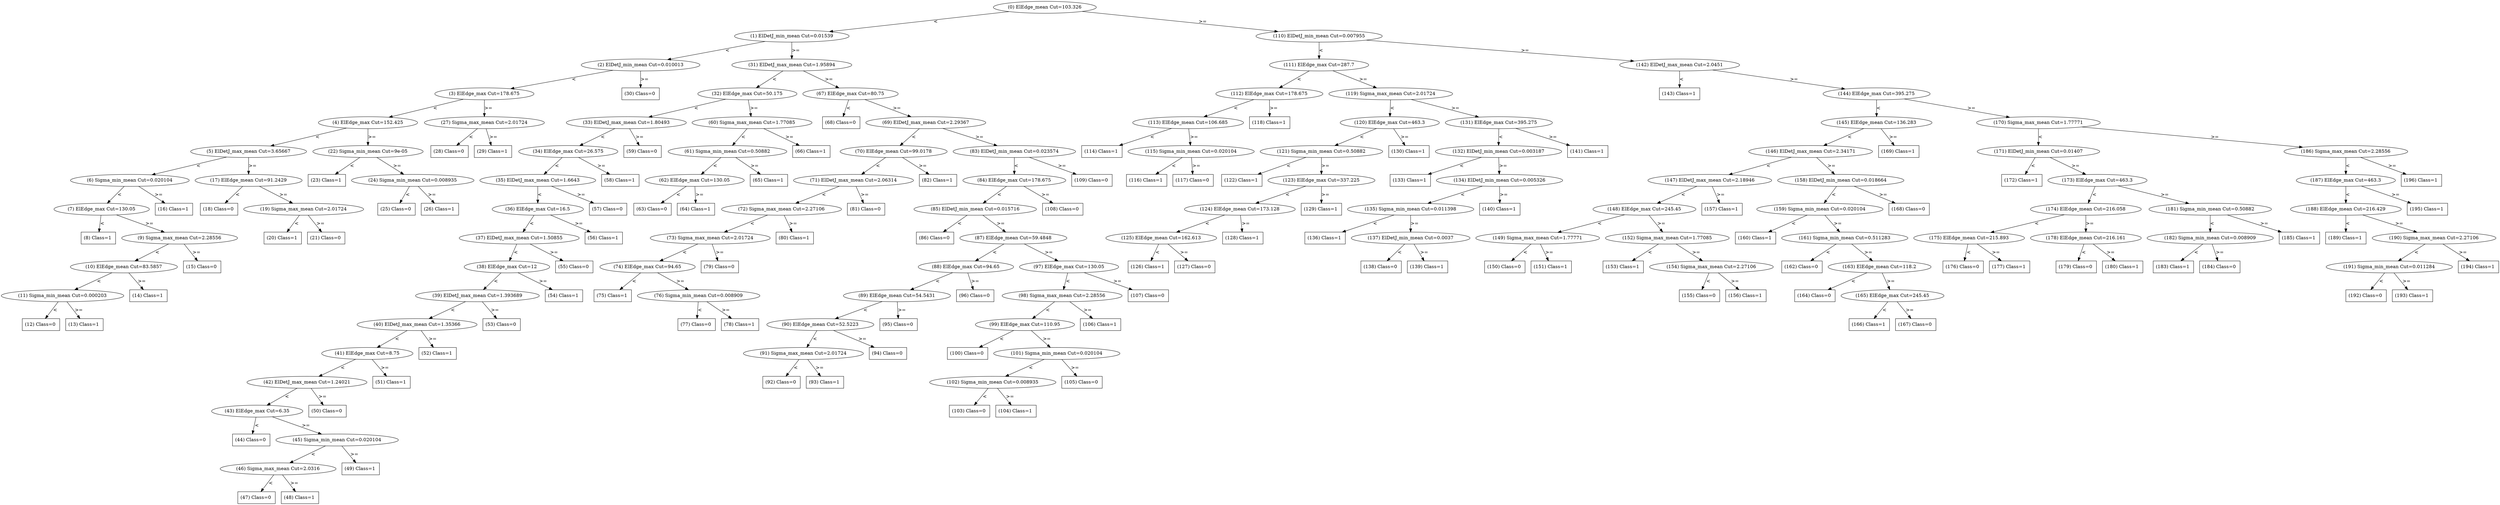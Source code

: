 digraph 1 {
    node [shape=ellipse]
    node [shape=ellipse]
    "(0) ElEdge_mean Cut=103.326" -> "(1) ElDetJ_min_mean Cut=0.01539" [label="<"]
    node [shape=ellipse]
    "(0) ElEdge_mean Cut=103.326" -> "(110) ElDetJ_min_mean Cut=0.007955" [label=">="]
    node [shape=ellipse]
    "(1) ElDetJ_min_mean Cut=0.01539" -> "(2) ElDetJ_min_mean Cut=0.010013" [label="<"]
    node [shape=ellipse]
    "(1) ElDetJ_min_mean Cut=0.01539" -> "(31) ElDetJ_max_mean Cut=1.95894" [label=">="]
    node [shape=ellipse]
    "(2) ElDetJ_min_mean Cut=0.010013" -> "(3) ElEdge_max Cut=178.675" [label="<"]
    node [shape=box]
    "(2) ElDetJ_min_mean Cut=0.010013" -> "(30) Class=0 " [label=">="]
    node [shape=ellipse]
    "(3) ElEdge_max Cut=178.675" -> "(4) ElEdge_max Cut=152.425" [label="<"]
    node [shape=ellipse]
    "(3) ElEdge_max Cut=178.675" -> "(27) Sigma_max_mean Cut=2.01724" [label=">="]
    node [shape=ellipse]
    "(4) ElEdge_max Cut=152.425" -> "(5) ElDetJ_max_mean Cut=3.65667" [label="<"]
    node [shape=ellipse]
    "(4) ElEdge_max Cut=152.425" -> "(22) Sigma_min_mean Cut=9e-05" [label=">="]
    node [shape=ellipse]
    "(5) ElDetJ_max_mean Cut=3.65667" -> "(6) Sigma_min_mean Cut=0.020104" [label="<"]
    node [shape=ellipse]
    "(5) ElDetJ_max_mean Cut=3.65667" -> "(17) ElEdge_mean Cut=91.2429" [label=">="]
    node [shape=ellipse]
    "(6) Sigma_min_mean Cut=0.020104" -> "(7) ElEdge_max Cut=130.05" [label="<"]
    node [shape=box]
    "(6) Sigma_min_mean Cut=0.020104" -> "(16) Class=1 " [label=">="]
    node [shape=box]
    "(7) ElEdge_max Cut=130.05" -> "(8) Class=1 " [label="<"]
    node [shape=ellipse]
    "(7) ElEdge_max Cut=130.05" -> "(9) Sigma_max_mean Cut=2.28556" [label=">="]
    node [shape=ellipse]
    "(9) Sigma_max_mean Cut=2.28556" -> "(10) ElEdge_mean Cut=83.5857" [label="<"]
    node [shape=box]
    "(9) Sigma_max_mean Cut=2.28556" -> "(15) Class=0 " [label=">="]
    node [shape=ellipse]
    "(10) ElEdge_mean Cut=83.5857" -> "(11) Sigma_min_mean Cut=0.000203" [label="<"]
    node [shape=box]
    "(10) ElEdge_mean Cut=83.5857" -> "(14) Class=1 " [label=">="]
    node [shape=box]
    "(11) Sigma_min_mean Cut=0.000203" -> "(12) Class=0 " [label="<"]
    node [shape=box]
    "(11) Sigma_min_mean Cut=0.000203" -> "(13) Class=1 " [label=">="]
    node [shape=box]
    "(17) ElEdge_mean Cut=91.2429" -> "(18) Class=0 " [label="<"]
    node [shape=ellipse]
    "(17) ElEdge_mean Cut=91.2429" -> "(19) Sigma_max_mean Cut=2.01724" [label=">="]
    node [shape=box]
    "(19) Sigma_max_mean Cut=2.01724" -> "(20) Class=1 " [label="<"]
    node [shape=box]
    "(19) Sigma_max_mean Cut=2.01724" -> "(21) Class=0 " [label=">="]
    node [shape=box]
    "(22) Sigma_min_mean Cut=9e-05" -> "(23) Class=1 " [label="<"]
    node [shape=ellipse]
    "(22) Sigma_min_mean Cut=9e-05" -> "(24) Sigma_min_mean Cut=0.008935" [label=">="]
    node [shape=box]
    "(24) Sigma_min_mean Cut=0.008935" -> "(25) Class=0 " [label="<"]
    node [shape=box]
    "(24) Sigma_min_mean Cut=0.008935" -> "(26) Class=1 " [label=">="]
    node [shape=box]
    "(27) Sigma_max_mean Cut=2.01724" -> "(28) Class=0 " [label="<"]
    node [shape=box]
    "(27) Sigma_max_mean Cut=2.01724" -> "(29) Class=1 " [label=">="]
    node [shape=ellipse]
    "(31) ElDetJ_max_mean Cut=1.95894" -> "(32) ElEdge_max Cut=50.175" [label="<"]
    node [shape=ellipse]
    "(31) ElDetJ_max_mean Cut=1.95894" -> "(67) ElEdge_max Cut=80.75" [label=">="]
    node [shape=ellipse]
    "(32) ElEdge_max Cut=50.175" -> "(33) ElDetJ_max_mean Cut=1.80493" [label="<"]
    node [shape=ellipse]
    "(32) ElEdge_max Cut=50.175" -> "(60) Sigma_max_mean Cut=1.77085" [label=">="]
    node [shape=ellipse]
    "(33) ElDetJ_max_mean Cut=1.80493" -> "(34) ElEdge_max Cut=26.575" [label="<"]
    node [shape=box]
    "(33) ElDetJ_max_mean Cut=1.80493" -> "(59) Class=0 " [label=">="]
    node [shape=ellipse]
    "(34) ElEdge_max Cut=26.575" -> "(35) ElDetJ_max_mean Cut=1.6643" [label="<"]
    node [shape=box]
    "(34) ElEdge_max Cut=26.575" -> "(58) Class=1 " [label=">="]
    node [shape=ellipse]
    "(35) ElDetJ_max_mean Cut=1.6643" -> "(36) ElEdge_max Cut=16.5" [label="<"]
    node [shape=box]
    "(35) ElDetJ_max_mean Cut=1.6643" -> "(57) Class=0 " [label=">="]
    node [shape=ellipse]
    "(36) ElEdge_max Cut=16.5" -> "(37) ElDetJ_max_mean Cut=1.50855" [label="<"]
    node [shape=box]
    "(36) ElEdge_max Cut=16.5" -> "(56) Class=1 " [label=">="]
    node [shape=ellipse]
    "(37) ElDetJ_max_mean Cut=1.50855" -> "(38) ElEdge_max Cut=12" [label="<"]
    node [shape=box]
    "(37) ElDetJ_max_mean Cut=1.50855" -> "(55) Class=0 " [label=">="]
    node [shape=ellipse]
    "(38) ElEdge_max Cut=12" -> "(39) ElDetJ_max_mean Cut=1.393689" [label="<"]
    node [shape=box]
    "(38) ElEdge_max Cut=12" -> "(54) Class=1 " [label=">="]
    node [shape=ellipse]
    "(39) ElDetJ_max_mean Cut=1.393689" -> "(40) ElDetJ_max_mean Cut=1.35366" [label="<"]
    node [shape=box]
    "(39) ElDetJ_max_mean Cut=1.393689" -> "(53) Class=0 " [label=">="]
    node [shape=ellipse]
    "(40) ElDetJ_max_mean Cut=1.35366" -> "(41) ElEdge_max Cut=8.75" [label="<"]
    node [shape=box]
    "(40) ElDetJ_max_mean Cut=1.35366" -> "(52) Class=1 " [label=">="]
    node [shape=ellipse]
    "(41) ElEdge_max Cut=8.75" -> "(42) ElDetJ_max_mean Cut=1.24021" [label="<"]
    node [shape=box]
    "(41) ElEdge_max Cut=8.75" -> "(51) Class=1 " [label=">="]
    node [shape=ellipse]
    "(42) ElDetJ_max_mean Cut=1.24021" -> "(43) ElEdge_max Cut=6.35" [label="<"]
    node [shape=box]
    "(42) ElDetJ_max_mean Cut=1.24021" -> "(50) Class=0 " [label=">="]
    node [shape=box]
    "(43) ElEdge_max Cut=6.35" -> "(44) Class=0 " [label="<"]
    node [shape=ellipse]
    "(43) ElEdge_max Cut=6.35" -> "(45) Sigma_min_mean Cut=0.020104" [label=">="]
    node [shape=ellipse]
    "(45) Sigma_min_mean Cut=0.020104" -> "(46) Sigma_max_mean Cut=2.0316" [label="<"]
    node [shape=box]
    "(45) Sigma_min_mean Cut=0.020104" -> "(49) Class=1 " [label=">="]
    node [shape=box]
    "(46) Sigma_max_mean Cut=2.0316" -> "(47) Class=0 " [label="<"]
    node [shape=box]
    "(46) Sigma_max_mean Cut=2.0316" -> "(48) Class=1 " [label=">="]
    node [shape=ellipse]
    "(60) Sigma_max_mean Cut=1.77085" -> "(61) Sigma_min_mean Cut=0.50882" [label="<"]
    node [shape=box]
    "(60) Sigma_max_mean Cut=1.77085" -> "(66) Class=1 " [label=">="]
    node [shape=ellipse]
    "(61) Sigma_min_mean Cut=0.50882" -> "(62) ElEdge_max Cut=130.05" [label="<"]
    node [shape=box]
    "(61) Sigma_min_mean Cut=0.50882" -> "(65) Class=1 " [label=">="]
    node [shape=box]
    "(62) ElEdge_max Cut=130.05" -> "(63) Class=0 " [label="<"]
    node [shape=box]
    "(62) ElEdge_max Cut=130.05" -> "(64) Class=1 " [label=">="]
    node [shape=box]
    "(67) ElEdge_max Cut=80.75" -> "(68) Class=0 " [label="<"]
    node [shape=ellipse]
    "(67) ElEdge_max Cut=80.75" -> "(69) ElDetJ_max_mean Cut=2.29367" [label=">="]
    node [shape=ellipse]
    "(69) ElDetJ_max_mean Cut=2.29367" -> "(70) ElEdge_mean Cut=99.0178" [label="<"]
    node [shape=ellipse]
    "(69) ElDetJ_max_mean Cut=2.29367" -> "(83) ElDetJ_min_mean Cut=0.023574" [label=">="]
    node [shape=ellipse]
    "(70) ElEdge_mean Cut=99.0178" -> "(71) ElDetJ_max_mean Cut=2.06314" [label="<"]
    node [shape=box]
    "(70) ElEdge_mean Cut=99.0178" -> "(82) Class=1 " [label=">="]
    node [shape=ellipse]
    "(71) ElDetJ_max_mean Cut=2.06314" -> "(72) Sigma_max_mean Cut=2.27106" [label="<"]
    node [shape=box]
    "(71) ElDetJ_max_mean Cut=2.06314" -> "(81) Class=0 " [label=">="]
    node [shape=ellipse]
    "(72) Sigma_max_mean Cut=2.27106" -> "(73) Sigma_max_mean Cut=2.01724" [label="<"]
    node [shape=box]
    "(72) Sigma_max_mean Cut=2.27106" -> "(80) Class=1 " [label=">="]
    node [shape=ellipse]
    "(73) Sigma_max_mean Cut=2.01724" -> "(74) ElEdge_max Cut=94.65" [label="<"]
    node [shape=box]
    "(73) Sigma_max_mean Cut=2.01724" -> "(79) Class=0 " [label=">="]
    node [shape=box]
    "(74) ElEdge_max Cut=94.65" -> "(75) Class=1 " [label="<"]
    node [shape=ellipse]
    "(74) ElEdge_max Cut=94.65" -> "(76) Sigma_min_mean Cut=0.008909" [label=">="]
    node [shape=box]
    "(76) Sigma_min_mean Cut=0.008909" -> "(77) Class=0 " [label="<"]
    node [shape=box]
    "(76) Sigma_min_mean Cut=0.008909" -> "(78) Class=1 " [label=">="]
    node [shape=ellipse]
    "(83) ElDetJ_min_mean Cut=0.023574" -> "(84) ElEdge_max Cut=178.675" [label="<"]
    node [shape=box]
    "(83) ElDetJ_min_mean Cut=0.023574" -> "(109) Class=0 " [label=">="]
    node [shape=ellipse]
    "(84) ElEdge_max Cut=178.675" -> "(85) ElDetJ_min_mean Cut=0.015716" [label="<"]
    node [shape=box]
    "(84) ElEdge_max Cut=178.675" -> "(108) Class=0 " [label=">="]
    node [shape=box]
    "(85) ElDetJ_min_mean Cut=0.015716" -> "(86) Class=0 " [label="<"]
    node [shape=ellipse]
    "(85) ElDetJ_min_mean Cut=0.015716" -> "(87) ElEdge_mean Cut=59.4848" [label=">="]
    node [shape=ellipse]
    "(87) ElEdge_mean Cut=59.4848" -> "(88) ElEdge_max Cut=94.65" [label="<"]
    node [shape=ellipse]
    "(87) ElEdge_mean Cut=59.4848" -> "(97) ElEdge_max Cut=130.05" [label=">="]
    node [shape=ellipse]
    "(88) ElEdge_max Cut=94.65" -> "(89) ElEdge_mean Cut=54.5431" [label="<"]
    node [shape=box]
    "(88) ElEdge_max Cut=94.65" -> "(96) Class=0 " [label=">="]
    node [shape=ellipse]
    "(89) ElEdge_mean Cut=54.5431" -> "(90) ElEdge_mean Cut=52.5223" [label="<"]
    node [shape=box]
    "(89) ElEdge_mean Cut=54.5431" -> "(95) Class=0 " [label=">="]
    node [shape=ellipse]
    "(90) ElEdge_mean Cut=52.5223" -> "(91) Sigma_max_mean Cut=2.01724" [label="<"]
    node [shape=box]
    "(90) ElEdge_mean Cut=52.5223" -> "(94) Class=0 " [label=">="]
    node [shape=box]
    "(91) Sigma_max_mean Cut=2.01724" -> "(92) Class=0 " [label="<"]
    node [shape=box]
    "(91) Sigma_max_mean Cut=2.01724" -> "(93) Class=1 " [label=">="]
    node [shape=ellipse]
    "(97) ElEdge_max Cut=130.05" -> "(98) Sigma_max_mean Cut=2.28556" [label="<"]
    node [shape=box]
    "(97) ElEdge_max Cut=130.05" -> "(107) Class=0 " [label=">="]
    node [shape=ellipse]
    "(98) Sigma_max_mean Cut=2.28556" -> "(99) ElEdge_max Cut=110.95" [label="<"]
    node [shape=box]
    "(98) Sigma_max_mean Cut=2.28556" -> "(106) Class=1 " [label=">="]
    node [shape=box]
    "(99) ElEdge_max Cut=110.95" -> "(100) Class=0 " [label="<"]
    node [shape=ellipse]
    "(99) ElEdge_max Cut=110.95" -> "(101) Sigma_min_mean Cut=0.020104" [label=">="]
    node [shape=ellipse]
    "(101) Sigma_min_mean Cut=0.020104" -> "(102) Sigma_min_mean Cut=0.008935" [label="<"]
    node [shape=box]
    "(101) Sigma_min_mean Cut=0.020104" -> "(105) Class=0 " [label=">="]
    node [shape=box]
    "(102) Sigma_min_mean Cut=0.008935" -> "(103) Class=0 " [label="<"]
    node [shape=box]
    "(102) Sigma_min_mean Cut=0.008935" -> "(104) Class=1 " [label=">="]
    node [shape=ellipse]
    "(110) ElDetJ_min_mean Cut=0.007955" -> "(111) ElEdge_max Cut=287.7" [label="<"]
    node [shape=ellipse]
    "(110) ElDetJ_min_mean Cut=0.007955" -> "(142) ElDetJ_max_mean Cut=2.0451" [label=">="]
    node [shape=ellipse]
    "(111) ElEdge_max Cut=287.7" -> "(112) ElEdge_max Cut=178.675" [label="<"]
    node [shape=ellipse]
    "(111) ElEdge_max Cut=287.7" -> "(119) Sigma_max_mean Cut=2.01724" [label=">="]
    node [shape=ellipse]
    "(112) ElEdge_max Cut=178.675" -> "(113) ElEdge_mean Cut=106.685" [label="<"]
    node [shape=box]
    "(112) ElEdge_max Cut=178.675" -> "(118) Class=1 " [label=">="]
    node [shape=box]
    "(113) ElEdge_mean Cut=106.685" -> "(114) Class=1 " [label="<"]
    node [shape=ellipse]
    "(113) ElEdge_mean Cut=106.685" -> "(115) Sigma_min_mean Cut=0.020104" [label=">="]
    node [shape=box]
    "(115) Sigma_min_mean Cut=0.020104" -> "(116) Class=1 " [label="<"]
    node [shape=box]
    "(115) Sigma_min_mean Cut=0.020104" -> "(117) Class=0 " [label=">="]
    node [shape=ellipse]
    "(119) Sigma_max_mean Cut=2.01724" -> "(120) ElEdge_max Cut=463.3" [label="<"]
    node [shape=ellipse]
    "(119) Sigma_max_mean Cut=2.01724" -> "(131) ElEdge_max Cut=395.275" [label=">="]
    node [shape=ellipse]
    "(120) ElEdge_max Cut=463.3" -> "(121) Sigma_min_mean Cut=0.50882" [label="<"]
    node [shape=box]
    "(120) ElEdge_max Cut=463.3" -> "(130) Class=1 " [label=">="]
    node [shape=box]
    "(121) Sigma_min_mean Cut=0.50882" -> "(122) Class=1 " [label="<"]
    node [shape=ellipse]
    "(121) Sigma_min_mean Cut=0.50882" -> "(123) ElEdge_max Cut=337.225" [label=">="]
    node [shape=ellipse]
    "(123) ElEdge_max Cut=337.225" -> "(124) ElEdge_mean Cut=173.128" [label="<"]
    node [shape=box]
    "(123) ElEdge_max Cut=337.225" -> "(129) Class=1 " [label=">="]
    node [shape=ellipse]
    "(124) ElEdge_mean Cut=173.128" -> "(125) ElEdge_mean Cut=162.613" [label="<"]
    node [shape=box]
    "(124) ElEdge_mean Cut=173.128" -> "(128) Class=1 " [label=">="]
    node [shape=box]
    "(125) ElEdge_mean Cut=162.613" -> "(126) Class=1 " [label="<"]
    node [shape=box]
    "(125) ElEdge_mean Cut=162.613" -> "(127) Class=0 " [label=">="]
    node [shape=ellipse]
    "(131) ElEdge_max Cut=395.275" -> "(132) ElDetJ_min_mean Cut=0.003187" [label="<"]
    node [shape=box]
    "(131) ElEdge_max Cut=395.275" -> "(141) Class=1 " [label=">="]
    node [shape=box]
    "(132) ElDetJ_min_mean Cut=0.003187" -> "(133) Class=1 " [label="<"]
    node [shape=ellipse]
    "(132) ElDetJ_min_mean Cut=0.003187" -> "(134) ElDetJ_min_mean Cut=0.005326" [label=">="]
    node [shape=ellipse]
    "(134) ElDetJ_min_mean Cut=0.005326" -> "(135) Sigma_min_mean Cut=0.011398" [label="<"]
    node [shape=box]
    "(134) ElDetJ_min_mean Cut=0.005326" -> "(140) Class=1 " [label=">="]
    node [shape=box]
    "(135) Sigma_min_mean Cut=0.011398" -> "(136) Class=1 " [label="<"]
    node [shape=ellipse]
    "(135) Sigma_min_mean Cut=0.011398" -> "(137) ElDetJ_min_mean Cut=0.0037" [label=">="]
    node [shape=box]
    "(137) ElDetJ_min_mean Cut=0.0037" -> "(138) Class=0 " [label="<"]
    node [shape=box]
    "(137) ElDetJ_min_mean Cut=0.0037" -> "(139) Class=1 " [label=">="]
    node [shape=box]
    "(142) ElDetJ_max_mean Cut=2.0451" -> "(143) Class=1 " [label="<"]
    node [shape=ellipse]
    "(142) ElDetJ_max_mean Cut=2.0451" -> "(144) ElEdge_max Cut=395.275" [label=">="]
    node [shape=ellipse]
    "(144) ElEdge_max Cut=395.275" -> "(145) ElEdge_mean Cut=136.283" [label="<"]
    node [shape=ellipse]
    "(144) ElEdge_max Cut=395.275" -> "(170) Sigma_max_mean Cut=1.77771" [label=">="]
    node [shape=ellipse]
    "(145) ElEdge_mean Cut=136.283" -> "(146) ElDetJ_max_mean Cut=2.34171" [label="<"]
    node [shape=box]
    "(145) ElEdge_mean Cut=136.283" -> "(169) Class=1 " [label=">="]
    node [shape=ellipse]
    "(146) ElDetJ_max_mean Cut=2.34171" -> "(147) ElDetJ_max_mean Cut=2.18946" [label="<"]
    node [shape=ellipse]
    "(146) ElDetJ_max_mean Cut=2.34171" -> "(158) ElDetJ_min_mean Cut=0.018664" [label=">="]
    node [shape=ellipse]
    "(147) ElDetJ_max_mean Cut=2.18946" -> "(148) ElEdge_max Cut=245.45" [label="<"]
    node [shape=box]
    "(147) ElDetJ_max_mean Cut=2.18946" -> "(157) Class=1 " [label=">="]
    node [shape=ellipse]
    "(148) ElEdge_max Cut=245.45" -> "(149) Sigma_max_mean Cut=1.77771" [label="<"]
    node [shape=ellipse]
    "(148) ElEdge_max Cut=245.45" -> "(152) Sigma_max_mean Cut=1.77085" [label=">="]
    node [shape=box]
    "(149) Sigma_max_mean Cut=1.77771" -> "(150) Class=0 " [label="<"]
    node [shape=box]
    "(149) Sigma_max_mean Cut=1.77771" -> "(151) Class=1 " [label=">="]
    node [shape=box]
    "(152) Sigma_max_mean Cut=1.77085" -> "(153) Class=1 " [label="<"]
    node [shape=ellipse]
    "(152) Sigma_max_mean Cut=1.77085" -> "(154) Sigma_max_mean Cut=2.27106" [label=">="]
    node [shape=box]
    "(154) Sigma_max_mean Cut=2.27106" -> "(155) Class=0 " [label="<"]
    node [shape=box]
    "(154) Sigma_max_mean Cut=2.27106" -> "(156) Class=1 " [label=">="]
    node [shape=ellipse]
    "(158) ElDetJ_min_mean Cut=0.018664" -> "(159) Sigma_min_mean Cut=0.020104" [label="<"]
    node [shape=box]
    "(158) ElDetJ_min_mean Cut=0.018664" -> "(168) Class=0 " [label=">="]
    node [shape=box]
    "(159) Sigma_min_mean Cut=0.020104" -> "(160) Class=1 " [label="<"]
    node [shape=ellipse]
    "(159) Sigma_min_mean Cut=0.020104" -> "(161) Sigma_min_mean Cut=0.511283" [label=">="]
    node [shape=box]
    "(161) Sigma_min_mean Cut=0.511283" -> "(162) Class=0 " [label="<"]
    node [shape=ellipse]
    "(161) Sigma_min_mean Cut=0.511283" -> "(163) ElEdge_mean Cut=118.2" [label=">="]
    node [shape=box]
    "(163) ElEdge_mean Cut=118.2" -> "(164) Class=0 " [label="<"]
    node [shape=ellipse]
    "(163) ElEdge_mean Cut=118.2" -> "(165) ElEdge_max Cut=245.45" [label=">="]
    node [shape=box]
    "(165) ElEdge_max Cut=245.45" -> "(166) Class=1 " [label="<"]
    node [shape=box]
    "(165) ElEdge_max Cut=245.45" -> "(167) Class=0 " [label=">="]
    node [shape=ellipse]
    "(170) Sigma_max_mean Cut=1.77771" -> "(171) ElDetJ_min_mean Cut=0.01407" [label="<"]
    node [shape=ellipse]
    "(170) Sigma_max_mean Cut=1.77771" -> "(186) Sigma_max_mean Cut=2.28556" [label=">="]
    node [shape=box]
    "(171) ElDetJ_min_mean Cut=0.01407" -> "(172) Class=1 " [label="<"]
    node [shape=ellipse]
    "(171) ElDetJ_min_mean Cut=0.01407" -> "(173) ElEdge_max Cut=463.3" [label=">="]
    node [shape=ellipse]
    "(173) ElEdge_max Cut=463.3" -> "(174) ElEdge_mean Cut=216.058" [label="<"]
    node [shape=ellipse]
    "(173) ElEdge_max Cut=463.3" -> "(181) Sigma_min_mean Cut=0.50882" [label=">="]
    node [shape=ellipse]
    "(174) ElEdge_mean Cut=216.058" -> "(175) ElEdge_mean Cut=215.893" [label="<"]
    node [shape=ellipse]
    "(174) ElEdge_mean Cut=216.058" -> "(178) ElEdge_mean Cut=216.161" [label=">="]
    node [shape=box]
    "(175) ElEdge_mean Cut=215.893" -> "(176) Class=0 " [label="<"]
    node [shape=box]
    "(175) ElEdge_mean Cut=215.893" -> "(177) Class=1 " [label=">="]
    node [shape=box]
    "(178) ElEdge_mean Cut=216.161" -> "(179) Class=0 " [label="<"]
    node [shape=box]
    "(178) ElEdge_mean Cut=216.161" -> "(180) Class=1 " [label=">="]
    node [shape=ellipse]
    "(181) Sigma_min_mean Cut=0.50882" -> "(182) Sigma_min_mean Cut=0.008909" [label="<"]
    node [shape=box]
    "(181) Sigma_min_mean Cut=0.50882" -> "(185) Class=1 " [label=">="]
    node [shape=box]
    "(182) Sigma_min_mean Cut=0.008909" -> "(183) Class=1 " [label="<"]
    node [shape=box]
    "(182) Sigma_min_mean Cut=0.008909" -> "(184) Class=0 " [label=">="]
    node [shape=ellipse]
    "(186) Sigma_max_mean Cut=2.28556" -> "(187) ElEdge_max Cut=463.3" [label="<"]
    node [shape=box]
    "(186) Sigma_max_mean Cut=2.28556" -> "(196) Class=1 " [label=">="]
    node [shape=ellipse]
    "(187) ElEdge_max Cut=463.3" -> "(188) ElEdge_mean Cut=216.429" [label="<"]
    node [shape=box]
    "(187) ElEdge_max Cut=463.3" -> "(195) Class=1 " [label=">="]
    node [shape=box]
    "(188) ElEdge_mean Cut=216.429" -> "(189) Class=1 " [label="<"]
    node [shape=ellipse]
    "(188) ElEdge_mean Cut=216.429" -> "(190) Sigma_max_mean Cut=2.27106" [label=">="]
    node [shape=ellipse]
    "(190) Sigma_max_mean Cut=2.27106" -> "(191) Sigma_min_mean Cut=0.011284" [label="<"]
    node [shape=box]
    "(190) Sigma_max_mean Cut=2.27106" -> "(194) Class=1 " [label=">="]
    node [shape=box]
    "(191) Sigma_min_mean Cut=0.011284" -> "(192) Class=0 " [label="<"]
    node [shape=box]
    "(191) Sigma_min_mean Cut=0.011284" -> "(193) Class=1 " [label=">="]
}
